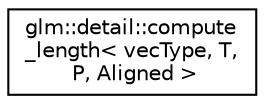 digraph "Graphical Class Hierarchy"
{
 // LATEX_PDF_SIZE
  edge [fontname="Helvetica",fontsize="10",labelfontname="Helvetica",labelfontsize="10"];
  node [fontname="Helvetica",fontsize="10",shape=record];
  rankdir="LR";
  Node0 [label="glm::detail::compute\l_length\< vecType, T,\l P, Aligned \>",height=0.2,width=0.4,color="black", fillcolor="white", style="filled",URL="$structglm_1_1detail_1_1compute__length.html",tooltip=" "];
}
